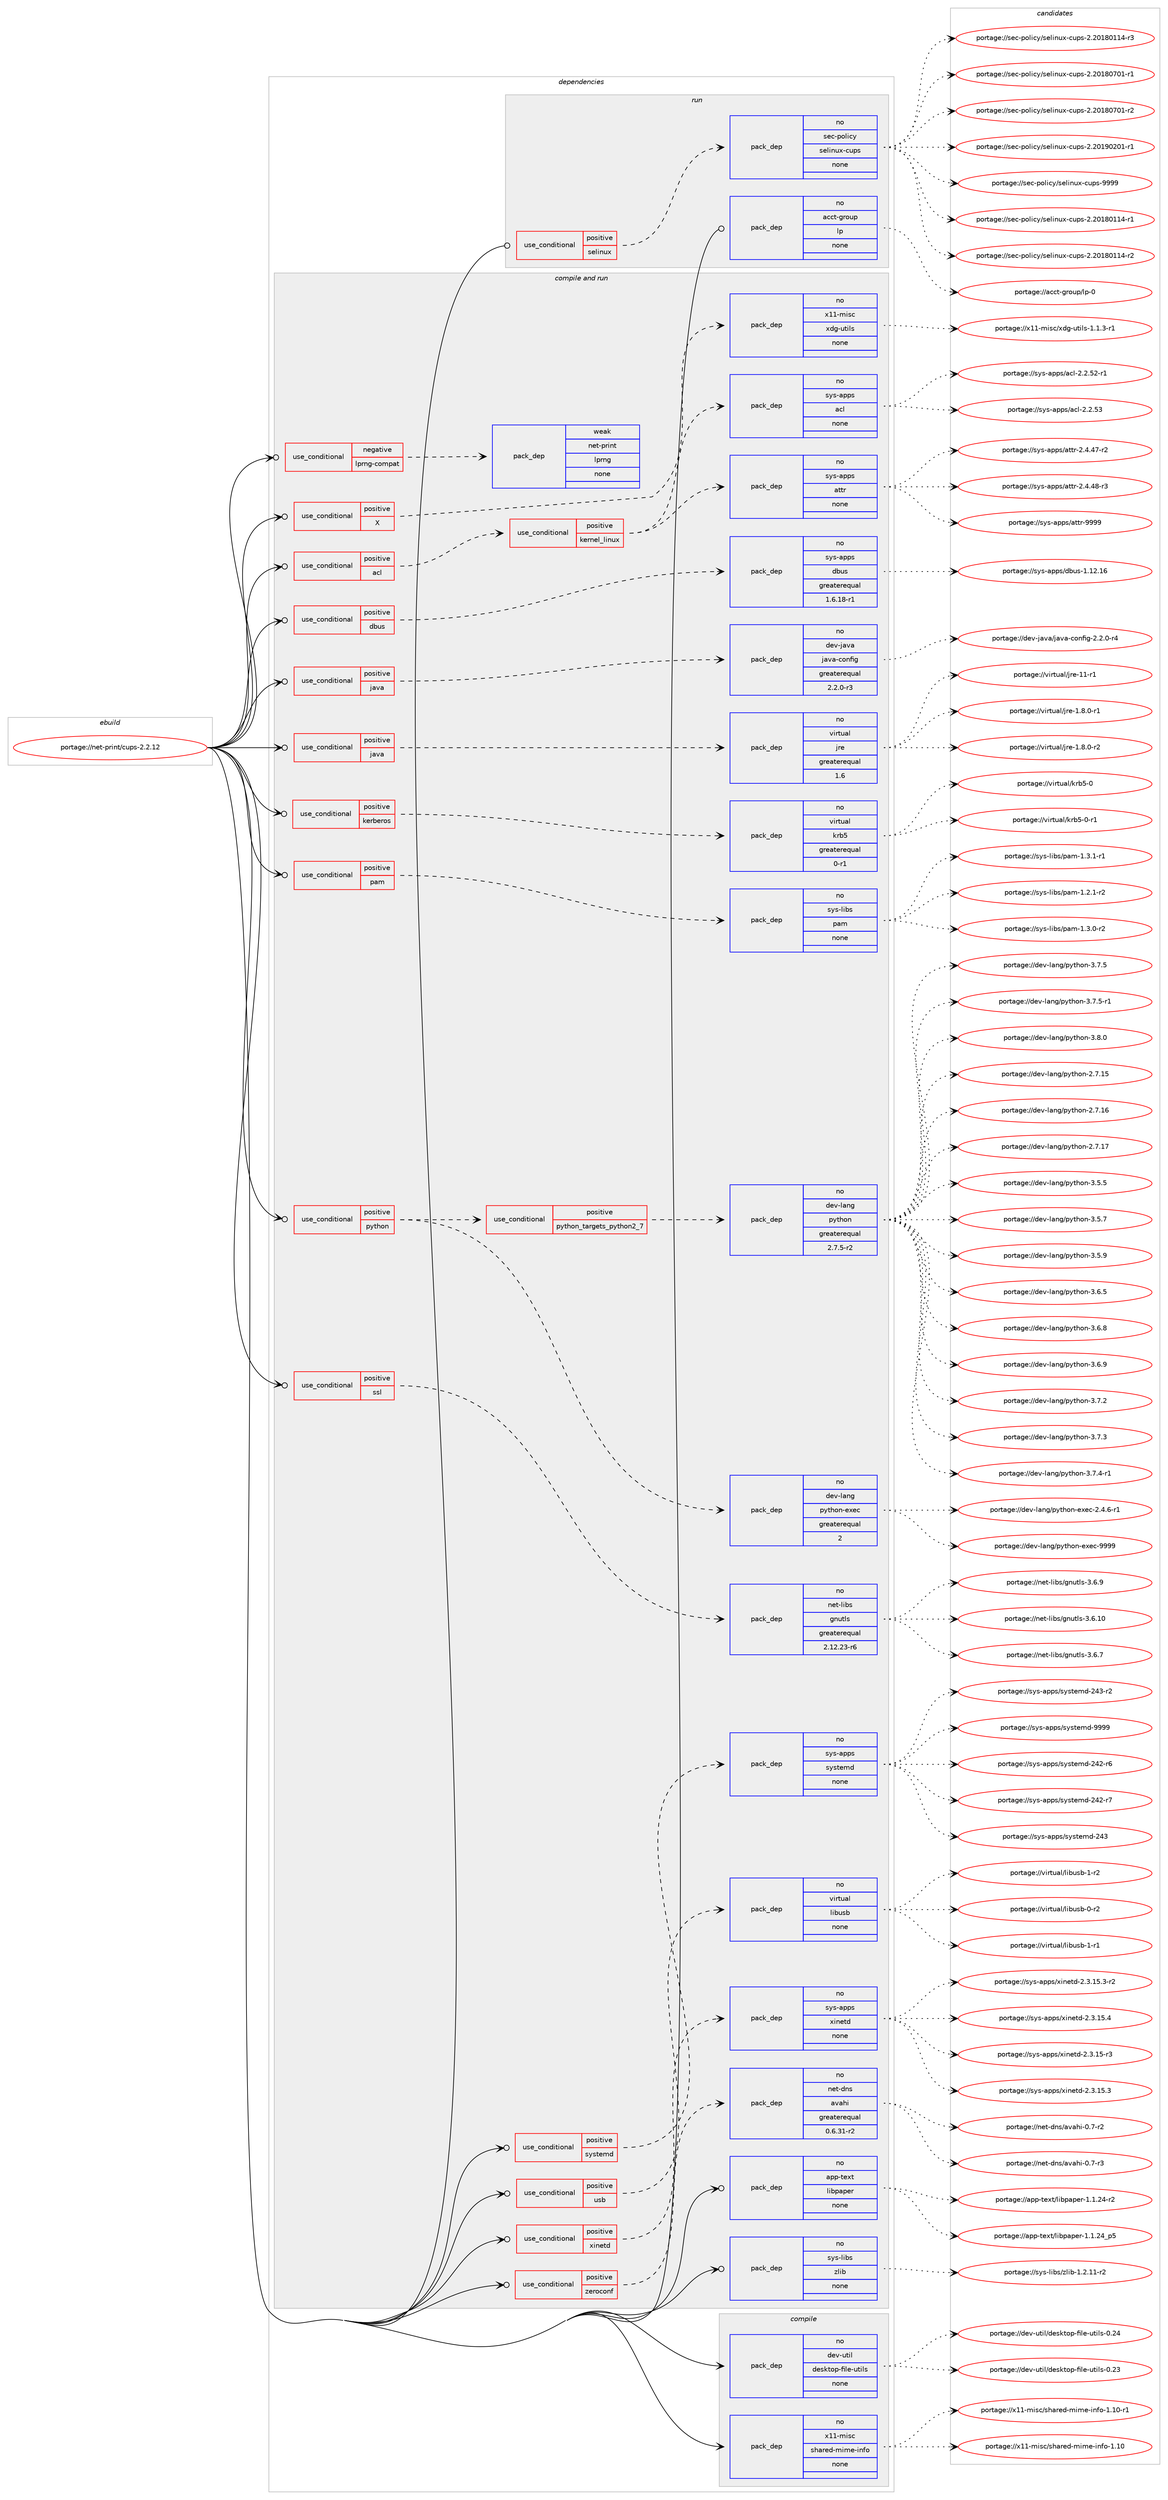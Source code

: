 digraph prolog {

# *************
# Graph options
# *************

newrank=true;
concentrate=true;
compound=true;
graph [rankdir=LR,fontname=Helvetica,fontsize=10,ranksep=1.5];#, ranksep=2.5, nodesep=0.2];
edge  [arrowhead=vee];
node  [fontname=Helvetica,fontsize=10];

# **********
# The ebuild
# **********

subgraph cluster_leftcol {
color=gray;
rank=same;
label=<<i>ebuild</i>>;
id [label="portage://net-print/cups-2.2.12", color=red, width=4, href="../net-print/cups-2.2.12.svg"];
}

# ****************
# The dependencies
# ****************

subgraph cluster_midcol {
color=gray;
label=<<i>dependencies</i>>;
subgraph cluster_compile {
fillcolor="#eeeeee";
style=filled;
label=<<i>compile</i>>;
subgraph pack274312 {
dependency374098 [label=<<TABLE BORDER="0" CELLBORDER="1" CELLSPACING="0" CELLPADDING="4" WIDTH="220"><TR><TD ROWSPAN="6" CELLPADDING="30">pack_dep</TD></TR><TR><TD WIDTH="110">no</TD></TR><TR><TD>dev-util</TD></TR><TR><TD>desktop-file-utils</TD></TR><TR><TD>none</TD></TR><TR><TD></TD></TR></TABLE>>, shape=none, color=blue];
}
id:e -> dependency374098:w [weight=20,style="solid",arrowhead="vee"];
subgraph pack274313 {
dependency374099 [label=<<TABLE BORDER="0" CELLBORDER="1" CELLSPACING="0" CELLPADDING="4" WIDTH="220"><TR><TD ROWSPAN="6" CELLPADDING="30">pack_dep</TD></TR><TR><TD WIDTH="110">no</TD></TR><TR><TD>x11-misc</TD></TR><TR><TD>shared-mime-info</TD></TR><TR><TD>none</TD></TR><TR><TD></TD></TR></TABLE>>, shape=none, color=blue];
}
id:e -> dependency374099:w [weight=20,style="solid",arrowhead="vee"];
}
subgraph cluster_compileandrun {
fillcolor="#eeeeee";
style=filled;
label=<<i>compile and run</i>>;
subgraph cond93462 {
dependency374100 [label=<<TABLE BORDER="0" CELLBORDER="1" CELLSPACING="0" CELLPADDING="4"><TR><TD ROWSPAN="3" CELLPADDING="10">use_conditional</TD></TR><TR><TD>negative</TD></TR><TR><TD>lprng-compat</TD></TR></TABLE>>, shape=none, color=red];
subgraph pack274314 {
dependency374101 [label=<<TABLE BORDER="0" CELLBORDER="1" CELLSPACING="0" CELLPADDING="4" WIDTH="220"><TR><TD ROWSPAN="6" CELLPADDING="30">pack_dep</TD></TR><TR><TD WIDTH="110">weak</TD></TR><TR><TD>net-print</TD></TR><TR><TD>lprng</TD></TR><TR><TD>none</TD></TR><TR><TD></TD></TR></TABLE>>, shape=none, color=blue];
}
dependency374100:e -> dependency374101:w [weight=20,style="dashed",arrowhead="vee"];
}
id:e -> dependency374100:w [weight=20,style="solid",arrowhead="odotvee"];
subgraph cond93463 {
dependency374102 [label=<<TABLE BORDER="0" CELLBORDER="1" CELLSPACING="0" CELLPADDING="4"><TR><TD ROWSPAN="3" CELLPADDING="10">use_conditional</TD></TR><TR><TD>positive</TD></TR><TR><TD>X</TD></TR></TABLE>>, shape=none, color=red];
subgraph pack274315 {
dependency374103 [label=<<TABLE BORDER="0" CELLBORDER="1" CELLSPACING="0" CELLPADDING="4" WIDTH="220"><TR><TD ROWSPAN="6" CELLPADDING="30">pack_dep</TD></TR><TR><TD WIDTH="110">no</TD></TR><TR><TD>x11-misc</TD></TR><TR><TD>xdg-utils</TD></TR><TR><TD>none</TD></TR><TR><TD></TD></TR></TABLE>>, shape=none, color=blue];
}
dependency374102:e -> dependency374103:w [weight=20,style="dashed",arrowhead="vee"];
}
id:e -> dependency374102:w [weight=20,style="solid",arrowhead="odotvee"];
subgraph cond93464 {
dependency374104 [label=<<TABLE BORDER="0" CELLBORDER="1" CELLSPACING="0" CELLPADDING="4"><TR><TD ROWSPAN="3" CELLPADDING="10">use_conditional</TD></TR><TR><TD>positive</TD></TR><TR><TD>acl</TD></TR></TABLE>>, shape=none, color=red];
subgraph cond93465 {
dependency374105 [label=<<TABLE BORDER="0" CELLBORDER="1" CELLSPACING="0" CELLPADDING="4"><TR><TD ROWSPAN="3" CELLPADDING="10">use_conditional</TD></TR><TR><TD>positive</TD></TR><TR><TD>kernel_linux</TD></TR></TABLE>>, shape=none, color=red];
subgraph pack274316 {
dependency374106 [label=<<TABLE BORDER="0" CELLBORDER="1" CELLSPACING="0" CELLPADDING="4" WIDTH="220"><TR><TD ROWSPAN="6" CELLPADDING="30">pack_dep</TD></TR><TR><TD WIDTH="110">no</TD></TR><TR><TD>sys-apps</TD></TR><TR><TD>acl</TD></TR><TR><TD>none</TD></TR><TR><TD></TD></TR></TABLE>>, shape=none, color=blue];
}
dependency374105:e -> dependency374106:w [weight=20,style="dashed",arrowhead="vee"];
subgraph pack274317 {
dependency374107 [label=<<TABLE BORDER="0" CELLBORDER="1" CELLSPACING="0" CELLPADDING="4" WIDTH="220"><TR><TD ROWSPAN="6" CELLPADDING="30">pack_dep</TD></TR><TR><TD WIDTH="110">no</TD></TR><TR><TD>sys-apps</TD></TR><TR><TD>attr</TD></TR><TR><TD>none</TD></TR><TR><TD></TD></TR></TABLE>>, shape=none, color=blue];
}
dependency374105:e -> dependency374107:w [weight=20,style="dashed",arrowhead="vee"];
}
dependency374104:e -> dependency374105:w [weight=20,style="dashed",arrowhead="vee"];
}
id:e -> dependency374104:w [weight=20,style="solid",arrowhead="odotvee"];
subgraph cond93466 {
dependency374108 [label=<<TABLE BORDER="0" CELLBORDER="1" CELLSPACING="0" CELLPADDING="4"><TR><TD ROWSPAN="3" CELLPADDING="10">use_conditional</TD></TR><TR><TD>positive</TD></TR><TR><TD>dbus</TD></TR></TABLE>>, shape=none, color=red];
subgraph pack274318 {
dependency374109 [label=<<TABLE BORDER="0" CELLBORDER="1" CELLSPACING="0" CELLPADDING="4" WIDTH="220"><TR><TD ROWSPAN="6" CELLPADDING="30">pack_dep</TD></TR><TR><TD WIDTH="110">no</TD></TR><TR><TD>sys-apps</TD></TR><TR><TD>dbus</TD></TR><TR><TD>greaterequal</TD></TR><TR><TD>1.6.18-r1</TD></TR></TABLE>>, shape=none, color=blue];
}
dependency374108:e -> dependency374109:w [weight=20,style="dashed",arrowhead="vee"];
}
id:e -> dependency374108:w [weight=20,style="solid",arrowhead="odotvee"];
subgraph cond93467 {
dependency374110 [label=<<TABLE BORDER="0" CELLBORDER="1" CELLSPACING="0" CELLPADDING="4"><TR><TD ROWSPAN="3" CELLPADDING="10">use_conditional</TD></TR><TR><TD>positive</TD></TR><TR><TD>java</TD></TR></TABLE>>, shape=none, color=red];
subgraph pack274319 {
dependency374111 [label=<<TABLE BORDER="0" CELLBORDER="1" CELLSPACING="0" CELLPADDING="4" WIDTH="220"><TR><TD ROWSPAN="6" CELLPADDING="30">pack_dep</TD></TR><TR><TD WIDTH="110">no</TD></TR><TR><TD>dev-java</TD></TR><TR><TD>java-config</TD></TR><TR><TD>greaterequal</TD></TR><TR><TD>2.2.0-r3</TD></TR></TABLE>>, shape=none, color=blue];
}
dependency374110:e -> dependency374111:w [weight=20,style="dashed",arrowhead="vee"];
}
id:e -> dependency374110:w [weight=20,style="solid",arrowhead="odotvee"];
subgraph cond93468 {
dependency374112 [label=<<TABLE BORDER="0" CELLBORDER="1" CELLSPACING="0" CELLPADDING="4"><TR><TD ROWSPAN="3" CELLPADDING="10">use_conditional</TD></TR><TR><TD>positive</TD></TR><TR><TD>java</TD></TR></TABLE>>, shape=none, color=red];
subgraph pack274320 {
dependency374113 [label=<<TABLE BORDER="0" CELLBORDER="1" CELLSPACING="0" CELLPADDING="4" WIDTH="220"><TR><TD ROWSPAN="6" CELLPADDING="30">pack_dep</TD></TR><TR><TD WIDTH="110">no</TD></TR><TR><TD>virtual</TD></TR><TR><TD>jre</TD></TR><TR><TD>greaterequal</TD></TR><TR><TD>1.6</TD></TR></TABLE>>, shape=none, color=blue];
}
dependency374112:e -> dependency374113:w [weight=20,style="dashed",arrowhead="vee"];
}
id:e -> dependency374112:w [weight=20,style="solid",arrowhead="odotvee"];
subgraph cond93469 {
dependency374114 [label=<<TABLE BORDER="0" CELLBORDER="1" CELLSPACING="0" CELLPADDING="4"><TR><TD ROWSPAN="3" CELLPADDING="10">use_conditional</TD></TR><TR><TD>positive</TD></TR><TR><TD>kerberos</TD></TR></TABLE>>, shape=none, color=red];
subgraph pack274321 {
dependency374115 [label=<<TABLE BORDER="0" CELLBORDER="1" CELLSPACING="0" CELLPADDING="4" WIDTH="220"><TR><TD ROWSPAN="6" CELLPADDING="30">pack_dep</TD></TR><TR><TD WIDTH="110">no</TD></TR><TR><TD>virtual</TD></TR><TR><TD>krb5</TD></TR><TR><TD>greaterequal</TD></TR><TR><TD>0-r1</TD></TR></TABLE>>, shape=none, color=blue];
}
dependency374114:e -> dependency374115:w [weight=20,style="dashed",arrowhead="vee"];
}
id:e -> dependency374114:w [weight=20,style="solid",arrowhead="odotvee"];
subgraph cond93470 {
dependency374116 [label=<<TABLE BORDER="0" CELLBORDER="1" CELLSPACING="0" CELLPADDING="4"><TR><TD ROWSPAN="3" CELLPADDING="10">use_conditional</TD></TR><TR><TD>positive</TD></TR><TR><TD>pam</TD></TR></TABLE>>, shape=none, color=red];
subgraph pack274322 {
dependency374117 [label=<<TABLE BORDER="0" CELLBORDER="1" CELLSPACING="0" CELLPADDING="4" WIDTH="220"><TR><TD ROWSPAN="6" CELLPADDING="30">pack_dep</TD></TR><TR><TD WIDTH="110">no</TD></TR><TR><TD>sys-libs</TD></TR><TR><TD>pam</TD></TR><TR><TD>none</TD></TR><TR><TD></TD></TR></TABLE>>, shape=none, color=blue];
}
dependency374116:e -> dependency374117:w [weight=20,style="dashed",arrowhead="vee"];
}
id:e -> dependency374116:w [weight=20,style="solid",arrowhead="odotvee"];
subgraph cond93471 {
dependency374118 [label=<<TABLE BORDER="0" CELLBORDER="1" CELLSPACING="0" CELLPADDING="4"><TR><TD ROWSPAN="3" CELLPADDING="10">use_conditional</TD></TR><TR><TD>positive</TD></TR><TR><TD>python</TD></TR></TABLE>>, shape=none, color=red];
subgraph cond93472 {
dependency374119 [label=<<TABLE BORDER="0" CELLBORDER="1" CELLSPACING="0" CELLPADDING="4"><TR><TD ROWSPAN="3" CELLPADDING="10">use_conditional</TD></TR><TR><TD>positive</TD></TR><TR><TD>python_targets_python2_7</TD></TR></TABLE>>, shape=none, color=red];
subgraph pack274323 {
dependency374120 [label=<<TABLE BORDER="0" CELLBORDER="1" CELLSPACING="0" CELLPADDING="4" WIDTH="220"><TR><TD ROWSPAN="6" CELLPADDING="30">pack_dep</TD></TR><TR><TD WIDTH="110">no</TD></TR><TR><TD>dev-lang</TD></TR><TR><TD>python</TD></TR><TR><TD>greaterequal</TD></TR><TR><TD>2.7.5-r2</TD></TR></TABLE>>, shape=none, color=blue];
}
dependency374119:e -> dependency374120:w [weight=20,style="dashed",arrowhead="vee"];
}
dependency374118:e -> dependency374119:w [weight=20,style="dashed",arrowhead="vee"];
subgraph pack274324 {
dependency374121 [label=<<TABLE BORDER="0" CELLBORDER="1" CELLSPACING="0" CELLPADDING="4" WIDTH="220"><TR><TD ROWSPAN="6" CELLPADDING="30">pack_dep</TD></TR><TR><TD WIDTH="110">no</TD></TR><TR><TD>dev-lang</TD></TR><TR><TD>python-exec</TD></TR><TR><TD>greaterequal</TD></TR><TR><TD>2</TD></TR></TABLE>>, shape=none, color=blue];
}
dependency374118:e -> dependency374121:w [weight=20,style="dashed",arrowhead="vee"];
}
id:e -> dependency374118:w [weight=20,style="solid",arrowhead="odotvee"];
subgraph cond93473 {
dependency374122 [label=<<TABLE BORDER="0" CELLBORDER="1" CELLSPACING="0" CELLPADDING="4"><TR><TD ROWSPAN="3" CELLPADDING="10">use_conditional</TD></TR><TR><TD>positive</TD></TR><TR><TD>ssl</TD></TR></TABLE>>, shape=none, color=red];
subgraph pack274325 {
dependency374123 [label=<<TABLE BORDER="0" CELLBORDER="1" CELLSPACING="0" CELLPADDING="4" WIDTH="220"><TR><TD ROWSPAN="6" CELLPADDING="30">pack_dep</TD></TR><TR><TD WIDTH="110">no</TD></TR><TR><TD>net-libs</TD></TR><TR><TD>gnutls</TD></TR><TR><TD>greaterequal</TD></TR><TR><TD>2.12.23-r6</TD></TR></TABLE>>, shape=none, color=blue];
}
dependency374122:e -> dependency374123:w [weight=20,style="dashed",arrowhead="vee"];
}
id:e -> dependency374122:w [weight=20,style="solid",arrowhead="odotvee"];
subgraph cond93474 {
dependency374124 [label=<<TABLE BORDER="0" CELLBORDER="1" CELLSPACING="0" CELLPADDING="4"><TR><TD ROWSPAN="3" CELLPADDING="10">use_conditional</TD></TR><TR><TD>positive</TD></TR><TR><TD>systemd</TD></TR></TABLE>>, shape=none, color=red];
subgraph pack274326 {
dependency374125 [label=<<TABLE BORDER="0" CELLBORDER="1" CELLSPACING="0" CELLPADDING="4" WIDTH="220"><TR><TD ROWSPAN="6" CELLPADDING="30">pack_dep</TD></TR><TR><TD WIDTH="110">no</TD></TR><TR><TD>sys-apps</TD></TR><TR><TD>systemd</TD></TR><TR><TD>none</TD></TR><TR><TD></TD></TR></TABLE>>, shape=none, color=blue];
}
dependency374124:e -> dependency374125:w [weight=20,style="dashed",arrowhead="vee"];
}
id:e -> dependency374124:w [weight=20,style="solid",arrowhead="odotvee"];
subgraph cond93475 {
dependency374126 [label=<<TABLE BORDER="0" CELLBORDER="1" CELLSPACING="0" CELLPADDING="4"><TR><TD ROWSPAN="3" CELLPADDING="10">use_conditional</TD></TR><TR><TD>positive</TD></TR><TR><TD>usb</TD></TR></TABLE>>, shape=none, color=red];
subgraph pack274327 {
dependency374127 [label=<<TABLE BORDER="0" CELLBORDER="1" CELLSPACING="0" CELLPADDING="4" WIDTH="220"><TR><TD ROWSPAN="6" CELLPADDING="30">pack_dep</TD></TR><TR><TD WIDTH="110">no</TD></TR><TR><TD>virtual</TD></TR><TR><TD>libusb</TD></TR><TR><TD>none</TD></TR><TR><TD></TD></TR></TABLE>>, shape=none, color=blue];
}
dependency374126:e -> dependency374127:w [weight=20,style="dashed",arrowhead="vee"];
}
id:e -> dependency374126:w [weight=20,style="solid",arrowhead="odotvee"];
subgraph cond93476 {
dependency374128 [label=<<TABLE BORDER="0" CELLBORDER="1" CELLSPACING="0" CELLPADDING="4"><TR><TD ROWSPAN="3" CELLPADDING="10">use_conditional</TD></TR><TR><TD>positive</TD></TR><TR><TD>xinetd</TD></TR></TABLE>>, shape=none, color=red];
subgraph pack274328 {
dependency374129 [label=<<TABLE BORDER="0" CELLBORDER="1" CELLSPACING="0" CELLPADDING="4" WIDTH="220"><TR><TD ROWSPAN="6" CELLPADDING="30">pack_dep</TD></TR><TR><TD WIDTH="110">no</TD></TR><TR><TD>sys-apps</TD></TR><TR><TD>xinetd</TD></TR><TR><TD>none</TD></TR><TR><TD></TD></TR></TABLE>>, shape=none, color=blue];
}
dependency374128:e -> dependency374129:w [weight=20,style="dashed",arrowhead="vee"];
}
id:e -> dependency374128:w [weight=20,style="solid",arrowhead="odotvee"];
subgraph cond93477 {
dependency374130 [label=<<TABLE BORDER="0" CELLBORDER="1" CELLSPACING="0" CELLPADDING="4"><TR><TD ROWSPAN="3" CELLPADDING="10">use_conditional</TD></TR><TR><TD>positive</TD></TR><TR><TD>zeroconf</TD></TR></TABLE>>, shape=none, color=red];
subgraph pack274329 {
dependency374131 [label=<<TABLE BORDER="0" CELLBORDER="1" CELLSPACING="0" CELLPADDING="4" WIDTH="220"><TR><TD ROWSPAN="6" CELLPADDING="30">pack_dep</TD></TR><TR><TD WIDTH="110">no</TD></TR><TR><TD>net-dns</TD></TR><TR><TD>avahi</TD></TR><TR><TD>greaterequal</TD></TR><TR><TD>0.6.31-r2</TD></TR></TABLE>>, shape=none, color=blue];
}
dependency374130:e -> dependency374131:w [weight=20,style="dashed",arrowhead="vee"];
}
id:e -> dependency374130:w [weight=20,style="solid",arrowhead="odotvee"];
subgraph pack274330 {
dependency374132 [label=<<TABLE BORDER="0" CELLBORDER="1" CELLSPACING="0" CELLPADDING="4" WIDTH="220"><TR><TD ROWSPAN="6" CELLPADDING="30">pack_dep</TD></TR><TR><TD WIDTH="110">no</TD></TR><TR><TD>app-text</TD></TR><TR><TD>libpaper</TD></TR><TR><TD>none</TD></TR><TR><TD></TD></TR></TABLE>>, shape=none, color=blue];
}
id:e -> dependency374132:w [weight=20,style="solid",arrowhead="odotvee"];
subgraph pack274331 {
dependency374133 [label=<<TABLE BORDER="0" CELLBORDER="1" CELLSPACING="0" CELLPADDING="4" WIDTH="220"><TR><TD ROWSPAN="6" CELLPADDING="30">pack_dep</TD></TR><TR><TD WIDTH="110">no</TD></TR><TR><TD>sys-libs</TD></TR><TR><TD>zlib</TD></TR><TR><TD>none</TD></TR><TR><TD></TD></TR></TABLE>>, shape=none, color=blue];
}
id:e -> dependency374133:w [weight=20,style="solid",arrowhead="odotvee"];
}
subgraph cluster_run {
fillcolor="#eeeeee";
style=filled;
label=<<i>run</i>>;
subgraph cond93478 {
dependency374134 [label=<<TABLE BORDER="0" CELLBORDER="1" CELLSPACING="0" CELLPADDING="4"><TR><TD ROWSPAN="3" CELLPADDING="10">use_conditional</TD></TR><TR><TD>positive</TD></TR><TR><TD>selinux</TD></TR></TABLE>>, shape=none, color=red];
subgraph pack274332 {
dependency374135 [label=<<TABLE BORDER="0" CELLBORDER="1" CELLSPACING="0" CELLPADDING="4" WIDTH="220"><TR><TD ROWSPAN="6" CELLPADDING="30">pack_dep</TD></TR><TR><TD WIDTH="110">no</TD></TR><TR><TD>sec-policy</TD></TR><TR><TD>selinux-cups</TD></TR><TR><TD>none</TD></TR><TR><TD></TD></TR></TABLE>>, shape=none, color=blue];
}
dependency374134:e -> dependency374135:w [weight=20,style="dashed",arrowhead="vee"];
}
id:e -> dependency374134:w [weight=20,style="solid",arrowhead="odot"];
subgraph pack274333 {
dependency374136 [label=<<TABLE BORDER="0" CELLBORDER="1" CELLSPACING="0" CELLPADDING="4" WIDTH="220"><TR><TD ROWSPAN="6" CELLPADDING="30">pack_dep</TD></TR><TR><TD WIDTH="110">no</TD></TR><TR><TD>acct-group</TD></TR><TR><TD>lp</TD></TR><TR><TD>none</TD></TR><TR><TD></TD></TR></TABLE>>, shape=none, color=blue];
}
id:e -> dependency374136:w [weight=20,style="solid",arrowhead="odot"];
}
}

# **************
# The candidates
# **************

subgraph cluster_choices {
rank=same;
color=gray;
label=<<i>candidates</i>>;

subgraph choice274312 {
color=black;
nodesep=1;
choiceportage100101118451171161051084710010111510711611111245102105108101451171161051081154548465051 [label="portage://dev-util/desktop-file-utils-0.23", color=red, width=4,href="../dev-util/desktop-file-utils-0.23.svg"];
choiceportage100101118451171161051084710010111510711611111245102105108101451171161051081154548465052 [label="portage://dev-util/desktop-file-utils-0.24", color=red, width=4,href="../dev-util/desktop-file-utils-0.24.svg"];
dependency374098:e -> choiceportage100101118451171161051084710010111510711611111245102105108101451171161051081154548465051:w [style=dotted,weight="100"];
dependency374098:e -> choiceportage100101118451171161051084710010111510711611111245102105108101451171161051081154548465052:w [style=dotted,weight="100"];
}
subgraph choice274313 {
color=black;
nodesep=1;
choiceportage12049494510910511599471151049711410110045109105109101451051101021114549464948 [label="portage://x11-misc/shared-mime-info-1.10", color=red, width=4,href="../x11-misc/shared-mime-info-1.10.svg"];
choiceportage120494945109105115994711510497114101100451091051091014510511010211145494649484511449 [label="portage://x11-misc/shared-mime-info-1.10-r1", color=red, width=4,href="../x11-misc/shared-mime-info-1.10-r1.svg"];
dependency374099:e -> choiceportage12049494510910511599471151049711410110045109105109101451051101021114549464948:w [style=dotted,weight="100"];
dependency374099:e -> choiceportage120494945109105115994711510497114101100451091051091014510511010211145494649484511449:w [style=dotted,weight="100"];
}
subgraph choice274314 {
color=black;
nodesep=1;
}
subgraph choice274315 {
color=black;
nodesep=1;
choiceportage1204949451091051159947120100103451171161051081154549464946514511449 [label="portage://x11-misc/xdg-utils-1.1.3-r1", color=red, width=4,href="../x11-misc/xdg-utils-1.1.3-r1.svg"];
dependency374103:e -> choiceportage1204949451091051159947120100103451171161051081154549464946514511449:w [style=dotted,weight="100"];
}
subgraph choice274316 {
color=black;
nodesep=1;
choiceportage1151211154597112112115479799108455046504653504511449 [label="portage://sys-apps/acl-2.2.52-r1", color=red, width=4,href="../sys-apps/acl-2.2.52-r1.svg"];
choiceportage115121115459711211211547979910845504650465351 [label="portage://sys-apps/acl-2.2.53", color=red, width=4,href="../sys-apps/acl-2.2.53.svg"];
dependency374106:e -> choiceportage1151211154597112112115479799108455046504653504511449:w [style=dotted,weight="100"];
dependency374106:e -> choiceportage115121115459711211211547979910845504650465351:w [style=dotted,weight="100"];
}
subgraph choice274317 {
color=black;
nodesep=1;
choiceportage11512111545971121121154797116116114455046524652554511450 [label="portage://sys-apps/attr-2.4.47-r2", color=red, width=4,href="../sys-apps/attr-2.4.47-r2.svg"];
choiceportage11512111545971121121154797116116114455046524652564511451 [label="portage://sys-apps/attr-2.4.48-r3", color=red, width=4,href="../sys-apps/attr-2.4.48-r3.svg"];
choiceportage115121115459711211211547971161161144557575757 [label="portage://sys-apps/attr-9999", color=red, width=4,href="../sys-apps/attr-9999.svg"];
dependency374107:e -> choiceportage11512111545971121121154797116116114455046524652554511450:w [style=dotted,weight="100"];
dependency374107:e -> choiceportage11512111545971121121154797116116114455046524652564511451:w [style=dotted,weight="100"];
dependency374107:e -> choiceportage115121115459711211211547971161161144557575757:w [style=dotted,weight="100"];
}
subgraph choice274318 {
color=black;
nodesep=1;
choiceportage115121115459711211211547100981171154549464950464954 [label="portage://sys-apps/dbus-1.12.16", color=red, width=4,href="../sys-apps/dbus-1.12.16.svg"];
dependency374109:e -> choiceportage115121115459711211211547100981171154549464950464954:w [style=dotted,weight="100"];
}
subgraph choice274319 {
color=black;
nodesep=1;
choiceportage10010111845106971189747106971189745991111101021051034550465046484511452 [label="portage://dev-java/java-config-2.2.0-r4", color=red, width=4,href="../dev-java/java-config-2.2.0-r4.svg"];
dependency374111:e -> choiceportage10010111845106971189747106971189745991111101021051034550465046484511452:w [style=dotted,weight="100"];
}
subgraph choice274320 {
color=black;
nodesep=1;
choiceportage11810511411611797108471061141014549465646484511449 [label="portage://virtual/jre-1.8.0-r1", color=red, width=4,href="../virtual/jre-1.8.0-r1.svg"];
choiceportage11810511411611797108471061141014549465646484511450 [label="portage://virtual/jre-1.8.0-r2", color=red, width=4,href="../virtual/jre-1.8.0-r2.svg"];
choiceportage11810511411611797108471061141014549494511449 [label="portage://virtual/jre-11-r1", color=red, width=4,href="../virtual/jre-11-r1.svg"];
dependency374113:e -> choiceportage11810511411611797108471061141014549465646484511449:w [style=dotted,weight="100"];
dependency374113:e -> choiceportage11810511411611797108471061141014549465646484511450:w [style=dotted,weight="100"];
dependency374113:e -> choiceportage11810511411611797108471061141014549494511449:w [style=dotted,weight="100"];
}
subgraph choice274321 {
color=black;
nodesep=1;
choiceportage118105114116117971084710711498534548 [label="portage://virtual/krb5-0", color=red, width=4,href="../virtual/krb5-0.svg"];
choiceportage1181051141161179710847107114985345484511449 [label="portage://virtual/krb5-0-r1", color=red, width=4,href="../virtual/krb5-0-r1.svg"];
dependency374115:e -> choiceportage118105114116117971084710711498534548:w [style=dotted,weight="100"];
dependency374115:e -> choiceportage1181051141161179710847107114985345484511449:w [style=dotted,weight="100"];
}
subgraph choice274322 {
color=black;
nodesep=1;
choiceportage115121115451081059811547112971094549465046494511450 [label="portage://sys-libs/pam-1.2.1-r2", color=red, width=4,href="../sys-libs/pam-1.2.1-r2.svg"];
choiceportage115121115451081059811547112971094549465146484511450 [label="portage://sys-libs/pam-1.3.0-r2", color=red, width=4,href="../sys-libs/pam-1.3.0-r2.svg"];
choiceportage115121115451081059811547112971094549465146494511449 [label="portage://sys-libs/pam-1.3.1-r1", color=red, width=4,href="../sys-libs/pam-1.3.1-r1.svg"];
dependency374117:e -> choiceportage115121115451081059811547112971094549465046494511450:w [style=dotted,weight="100"];
dependency374117:e -> choiceportage115121115451081059811547112971094549465146484511450:w [style=dotted,weight="100"];
dependency374117:e -> choiceportage115121115451081059811547112971094549465146494511449:w [style=dotted,weight="100"];
}
subgraph choice274323 {
color=black;
nodesep=1;
choiceportage10010111845108971101034711212111610411111045504655464953 [label="portage://dev-lang/python-2.7.15", color=red, width=4,href="../dev-lang/python-2.7.15.svg"];
choiceportage10010111845108971101034711212111610411111045504655464954 [label="portage://dev-lang/python-2.7.16", color=red, width=4,href="../dev-lang/python-2.7.16.svg"];
choiceportage10010111845108971101034711212111610411111045504655464955 [label="portage://dev-lang/python-2.7.17", color=red, width=4,href="../dev-lang/python-2.7.17.svg"];
choiceportage100101118451089711010347112121116104111110455146534653 [label="portage://dev-lang/python-3.5.5", color=red, width=4,href="../dev-lang/python-3.5.5.svg"];
choiceportage100101118451089711010347112121116104111110455146534655 [label="portage://dev-lang/python-3.5.7", color=red, width=4,href="../dev-lang/python-3.5.7.svg"];
choiceportage100101118451089711010347112121116104111110455146534657 [label="portage://dev-lang/python-3.5.9", color=red, width=4,href="../dev-lang/python-3.5.9.svg"];
choiceportage100101118451089711010347112121116104111110455146544653 [label="portage://dev-lang/python-3.6.5", color=red, width=4,href="../dev-lang/python-3.6.5.svg"];
choiceportage100101118451089711010347112121116104111110455146544656 [label="portage://dev-lang/python-3.6.8", color=red, width=4,href="../dev-lang/python-3.6.8.svg"];
choiceportage100101118451089711010347112121116104111110455146544657 [label="portage://dev-lang/python-3.6.9", color=red, width=4,href="../dev-lang/python-3.6.9.svg"];
choiceportage100101118451089711010347112121116104111110455146554650 [label="portage://dev-lang/python-3.7.2", color=red, width=4,href="../dev-lang/python-3.7.2.svg"];
choiceportage100101118451089711010347112121116104111110455146554651 [label="portage://dev-lang/python-3.7.3", color=red, width=4,href="../dev-lang/python-3.7.3.svg"];
choiceportage1001011184510897110103471121211161041111104551465546524511449 [label="portage://dev-lang/python-3.7.4-r1", color=red, width=4,href="../dev-lang/python-3.7.4-r1.svg"];
choiceportage100101118451089711010347112121116104111110455146554653 [label="portage://dev-lang/python-3.7.5", color=red, width=4,href="../dev-lang/python-3.7.5.svg"];
choiceportage1001011184510897110103471121211161041111104551465546534511449 [label="portage://dev-lang/python-3.7.5-r1", color=red, width=4,href="../dev-lang/python-3.7.5-r1.svg"];
choiceportage100101118451089711010347112121116104111110455146564648 [label="portage://dev-lang/python-3.8.0", color=red, width=4,href="../dev-lang/python-3.8.0.svg"];
dependency374120:e -> choiceportage10010111845108971101034711212111610411111045504655464953:w [style=dotted,weight="100"];
dependency374120:e -> choiceportage10010111845108971101034711212111610411111045504655464954:w [style=dotted,weight="100"];
dependency374120:e -> choiceportage10010111845108971101034711212111610411111045504655464955:w [style=dotted,weight="100"];
dependency374120:e -> choiceportage100101118451089711010347112121116104111110455146534653:w [style=dotted,weight="100"];
dependency374120:e -> choiceportage100101118451089711010347112121116104111110455146534655:w [style=dotted,weight="100"];
dependency374120:e -> choiceportage100101118451089711010347112121116104111110455146534657:w [style=dotted,weight="100"];
dependency374120:e -> choiceportage100101118451089711010347112121116104111110455146544653:w [style=dotted,weight="100"];
dependency374120:e -> choiceportage100101118451089711010347112121116104111110455146544656:w [style=dotted,weight="100"];
dependency374120:e -> choiceportage100101118451089711010347112121116104111110455146544657:w [style=dotted,weight="100"];
dependency374120:e -> choiceportage100101118451089711010347112121116104111110455146554650:w [style=dotted,weight="100"];
dependency374120:e -> choiceportage100101118451089711010347112121116104111110455146554651:w [style=dotted,weight="100"];
dependency374120:e -> choiceportage1001011184510897110103471121211161041111104551465546524511449:w [style=dotted,weight="100"];
dependency374120:e -> choiceportage100101118451089711010347112121116104111110455146554653:w [style=dotted,weight="100"];
dependency374120:e -> choiceportage1001011184510897110103471121211161041111104551465546534511449:w [style=dotted,weight="100"];
dependency374120:e -> choiceportage100101118451089711010347112121116104111110455146564648:w [style=dotted,weight="100"];
}
subgraph choice274324 {
color=black;
nodesep=1;
choiceportage10010111845108971101034711212111610411111045101120101994550465246544511449 [label="portage://dev-lang/python-exec-2.4.6-r1", color=red, width=4,href="../dev-lang/python-exec-2.4.6-r1.svg"];
choiceportage10010111845108971101034711212111610411111045101120101994557575757 [label="portage://dev-lang/python-exec-9999", color=red, width=4,href="../dev-lang/python-exec-9999.svg"];
dependency374121:e -> choiceportage10010111845108971101034711212111610411111045101120101994550465246544511449:w [style=dotted,weight="100"];
dependency374121:e -> choiceportage10010111845108971101034711212111610411111045101120101994557575757:w [style=dotted,weight="100"];
}
subgraph choice274325 {
color=black;
nodesep=1;
choiceportage11010111645108105981154710311011711610811545514654464948 [label="portage://net-libs/gnutls-3.6.10", color=red, width=4,href="../net-libs/gnutls-3.6.10.svg"];
choiceportage110101116451081059811547103110117116108115455146544655 [label="portage://net-libs/gnutls-3.6.7", color=red, width=4,href="../net-libs/gnutls-3.6.7.svg"];
choiceportage110101116451081059811547103110117116108115455146544657 [label="portage://net-libs/gnutls-3.6.9", color=red, width=4,href="../net-libs/gnutls-3.6.9.svg"];
dependency374123:e -> choiceportage11010111645108105981154710311011711610811545514654464948:w [style=dotted,weight="100"];
dependency374123:e -> choiceportage110101116451081059811547103110117116108115455146544655:w [style=dotted,weight="100"];
dependency374123:e -> choiceportage110101116451081059811547103110117116108115455146544657:w [style=dotted,weight="100"];
}
subgraph choice274326 {
color=black;
nodesep=1;
choiceportage115121115459711211211547115121115116101109100455052504511454 [label="portage://sys-apps/systemd-242-r6", color=red, width=4,href="../sys-apps/systemd-242-r6.svg"];
choiceportage115121115459711211211547115121115116101109100455052504511455 [label="portage://sys-apps/systemd-242-r7", color=red, width=4,href="../sys-apps/systemd-242-r7.svg"];
choiceportage11512111545971121121154711512111511610110910045505251 [label="portage://sys-apps/systemd-243", color=red, width=4,href="../sys-apps/systemd-243.svg"];
choiceportage115121115459711211211547115121115116101109100455052514511450 [label="portage://sys-apps/systemd-243-r2", color=red, width=4,href="../sys-apps/systemd-243-r2.svg"];
choiceportage1151211154597112112115471151211151161011091004557575757 [label="portage://sys-apps/systemd-9999", color=red, width=4,href="../sys-apps/systemd-9999.svg"];
dependency374125:e -> choiceportage115121115459711211211547115121115116101109100455052504511454:w [style=dotted,weight="100"];
dependency374125:e -> choiceportage115121115459711211211547115121115116101109100455052504511455:w [style=dotted,weight="100"];
dependency374125:e -> choiceportage11512111545971121121154711512111511610110910045505251:w [style=dotted,weight="100"];
dependency374125:e -> choiceportage115121115459711211211547115121115116101109100455052514511450:w [style=dotted,weight="100"];
dependency374125:e -> choiceportage1151211154597112112115471151211151161011091004557575757:w [style=dotted,weight="100"];
}
subgraph choice274327 {
color=black;
nodesep=1;
choiceportage1181051141161179710847108105981171159845484511450 [label="portage://virtual/libusb-0-r2", color=red, width=4,href="../virtual/libusb-0-r2.svg"];
choiceportage1181051141161179710847108105981171159845494511449 [label="portage://virtual/libusb-1-r1", color=red, width=4,href="../virtual/libusb-1-r1.svg"];
choiceportage1181051141161179710847108105981171159845494511450 [label="portage://virtual/libusb-1-r2", color=red, width=4,href="../virtual/libusb-1-r2.svg"];
dependency374127:e -> choiceportage1181051141161179710847108105981171159845484511450:w [style=dotted,weight="100"];
dependency374127:e -> choiceportage1181051141161179710847108105981171159845494511449:w [style=dotted,weight="100"];
dependency374127:e -> choiceportage1181051141161179710847108105981171159845494511450:w [style=dotted,weight="100"];
}
subgraph choice274328 {
color=black;
nodesep=1;
choiceportage115121115459711211211547120105110101116100455046514649534511451 [label="portage://sys-apps/xinetd-2.3.15-r3", color=red, width=4,href="../sys-apps/xinetd-2.3.15-r3.svg"];
choiceportage115121115459711211211547120105110101116100455046514649534651 [label="portage://sys-apps/xinetd-2.3.15.3", color=red, width=4,href="../sys-apps/xinetd-2.3.15.3.svg"];
choiceportage1151211154597112112115471201051101011161004550465146495346514511450 [label="portage://sys-apps/xinetd-2.3.15.3-r2", color=red, width=4,href="../sys-apps/xinetd-2.3.15.3-r2.svg"];
choiceportage115121115459711211211547120105110101116100455046514649534652 [label="portage://sys-apps/xinetd-2.3.15.4", color=red, width=4,href="../sys-apps/xinetd-2.3.15.4.svg"];
dependency374129:e -> choiceportage115121115459711211211547120105110101116100455046514649534511451:w [style=dotted,weight="100"];
dependency374129:e -> choiceportage115121115459711211211547120105110101116100455046514649534651:w [style=dotted,weight="100"];
dependency374129:e -> choiceportage1151211154597112112115471201051101011161004550465146495346514511450:w [style=dotted,weight="100"];
dependency374129:e -> choiceportage115121115459711211211547120105110101116100455046514649534652:w [style=dotted,weight="100"];
}
subgraph choice274329 {
color=black;
nodesep=1;
choiceportage11010111645100110115479711897104105454846554511450 [label="portage://net-dns/avahi-0.7-r2", color=red, width=4,href="../net-dns/avahi-0.7-r2.svg"];
choiceportage11010111645100110115479711897104105454846554511451 [label="portage://net-dns/avahi-0.7-r3", color=red, width=4,href="../net-dns/avahi-0.7-r3.svg"];
dependency374131:e -> choiceportage11010111645100110115479711897104105454846554511450:w [style=dotted,weight="100"];
dependency374131:e -> choiceportage11010111645100110115479711897104105454846554511451:w [style=dotted,weight="100"];
}
subgraph choice274330 {
color=black;
nodesep=1;
choiceportage9711211245116101120116471081059811297112101114454946494650524511450 [label="portage://app-text/libpaper-1.1.24-r2", color=red, width=4,href="../app-text/libpaper-1.1.24-r2.svg"];
choiceportage9711211245116101120116471081059811297112101114454946494650529511253 [label="portage://app-text/libpaper-1.1.24_p5", color=red, width=4,href="../app-text/libpaper-1.1.24_p5.svg"];
dependency374132:e -> choiceportage9711211245116101120116471081059811297112101114454946494650524511450:w [style=dotted,weight="100"];
dependency374132:e -> choiceportage9711211245116101120116471081059811297112101114454946494650529511253:w [style=dotted,weight="100"];
}
subgraph choice274331 {
color=black;
nodesep=1;
choiceportage11512111545108105981154712210810598454946504649494511450 [label="portage://sys-libs/zlib-1.2.11-r2", color=red, width=4,href="../sys-libs/zlib-1.2.11-r2.svg"];
dependency374133:e -> choiceportage11512111545108105981154712210810598454946504649494511450:w [style=dotted,weight="100"];
}
subgraph choice274332 {
color=black;
nodesep=1;
choiceportage11510199451121111081059912147115101108105110117120459911711211545504650484956484949524511449 [label="portage://sec-policy/selinux-cups-2.20180114-r1", color=red, width=4,href="../sec-policy/selinux-cups-2.20180114-r1.svg"];
choiceportage11510199451121111081059912147115101108105110117120459911711211545504650484956484949524511450 [label="portage://sec-policy/selinux-cups-2.20180114-r2", color=red, width=4,href="../sec-policy/selinux-cups-2.20180114-r2.svg"];
choiceportage11510199451121111081059912147115101108105110117120459911711211545504650484956484949524511451 [label="portage://sec-policy/selinux-cups-2.20180114-r3", color=red, width=4,href="../sec-policy/selinux-cups-2.20180114-r3.svg"];
choiceportage11510199451121111081059912147115101108105110117120459911711211545504650484956485548494511449 [label="portage://sec-policy/selinux-cups-2.20180701-r1", color=red, width=4,href="../sec-policy/selinux-cups-2.20180701-r1.svg"];
choiceportage11510199451121111081059912147115101108105110117120459911711211545504650484956485548494511450 [label="portage://sec-policy/selinux-cups-2.20180701-r2", color=red, width=4,href="../sec-policy/selinux-cups-2.20180701-r2.svg"];
choiceportage11510199451121111081059912147115101108105110117120459911711211545504650484957485048494511449 [label="portage://sec-policy/selinux-cups-2.20190201-r1", color=red, width=4,href="../sec-policy/selinux-cups-2.20190201-r1.svg"];
choiceportage1151019945112111108105991214711510110810511011712045991171121154557575757 [label="portage://sec-policy/selinux-cups-9999", color=red, width=4,href="../sec-policy/selinux-cups-9999.svg"];
dependency374135:e -> choiceportage11510199451121111081059912147115101108105110117120459911711211545504650484956484949524511449:w [style=dotted,weight="100"];
dependency374135:e -> choiceportage11510199451121111081059912147115101108105110117120459911711211545504650484956484949524511450:w [style=dotted,weight="100"];
dependency374135:e -> choiceportage11510199451121111081059912147115101108105110117120459911711211545504650484956484949524511451:w [style=dotted,weight="100"];
dependency374135:e -> choiceportage11510199451121111081059912147115101108105110117120459911711211545504650484956485548494511449:w [style=dotted,weight="100"];
dependency374135:e -> choiceportage11510199451121111081059912147115101108105110117120459911711211545504650484956485548494511450:w [style=dotted,weight="100"];
dependency374135:e -> choiceportage11510199451121111081059912147115101108105110117120459911711211545504650484957485048494511449:w [style=dotted,weight="100"];
dependency374135:e -> choiceportage1151019945112111108105991214711510110810511011712045991171121154557575757:w [style=dotted,weight="100"];
}
subgraph choice274333 {
color=black;
nodesep=1;
choiceportage97999911645103114111117112471081124548 [label="portage://acct-group/lp-0", color=red, width=4,href="../acct-group/lp-0.svg"];
dependency374136:e -> choiceportage97999911645103114111117112471081124548:w [style=dotted,weight="100"];
}
}

}
